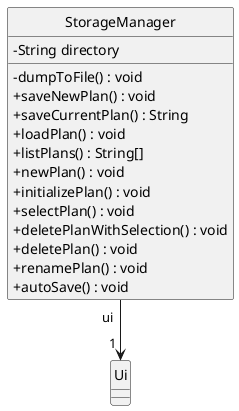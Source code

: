@startuml
'https://plantuml.com/class-diagram
hide circle
skinparam classAttributeIconSize 0

StorageManager "ui  " --> "1 " Ui

class StorageManager {
-String directory
-dumpToFile() : void
+saveNewPlan() : void
+saveCurrentPlan() : String
+loadPlan() : void
+listPlans() : String[]
+newPlan() : void
+initializePlan() : void
+selectPlan() : void
+deletePlanWithSelection() : void
+deletePlan() : void
+renamePlan() : void
+autoSave() : void
}

@enduml